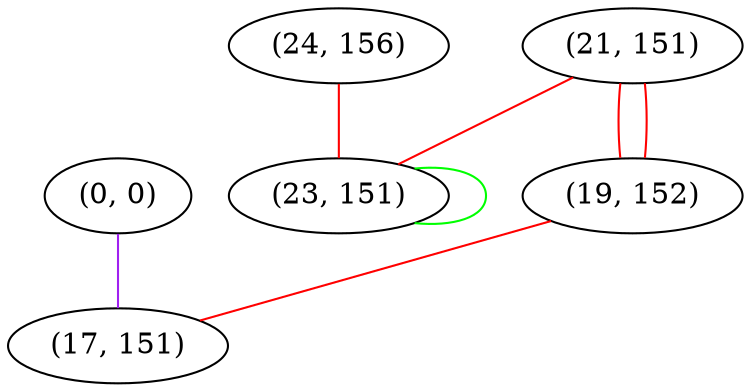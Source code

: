 graph "" {
"(0, 0)";
"(24, 156)";
"(21, 151)";
"(23, 151)";
"(19, 152)";
"(17, 151)";
"(0, 0)" -- "(17, 151)"  [color=purple, key=0, weight=4];
"(24, 156)" -- "(23, 151)"  [color=red, key=0, weight=1];
"(21, 151)" -- "(19, 152)"  [color=red, key=0, weight=1];
"(21, 151)" -- "(19, 152)"  [color=red, key=1, weight=1];
"(21, 151)" -- "(23, 151)"  [color=red, key=0, weight=1];
"(23, 151)" -- "(23, 151)"  [color=green, key=0, weight=2];
"(19, 152)" -- "(17, 151)"  [color=red, key=0, weight=1];
}
